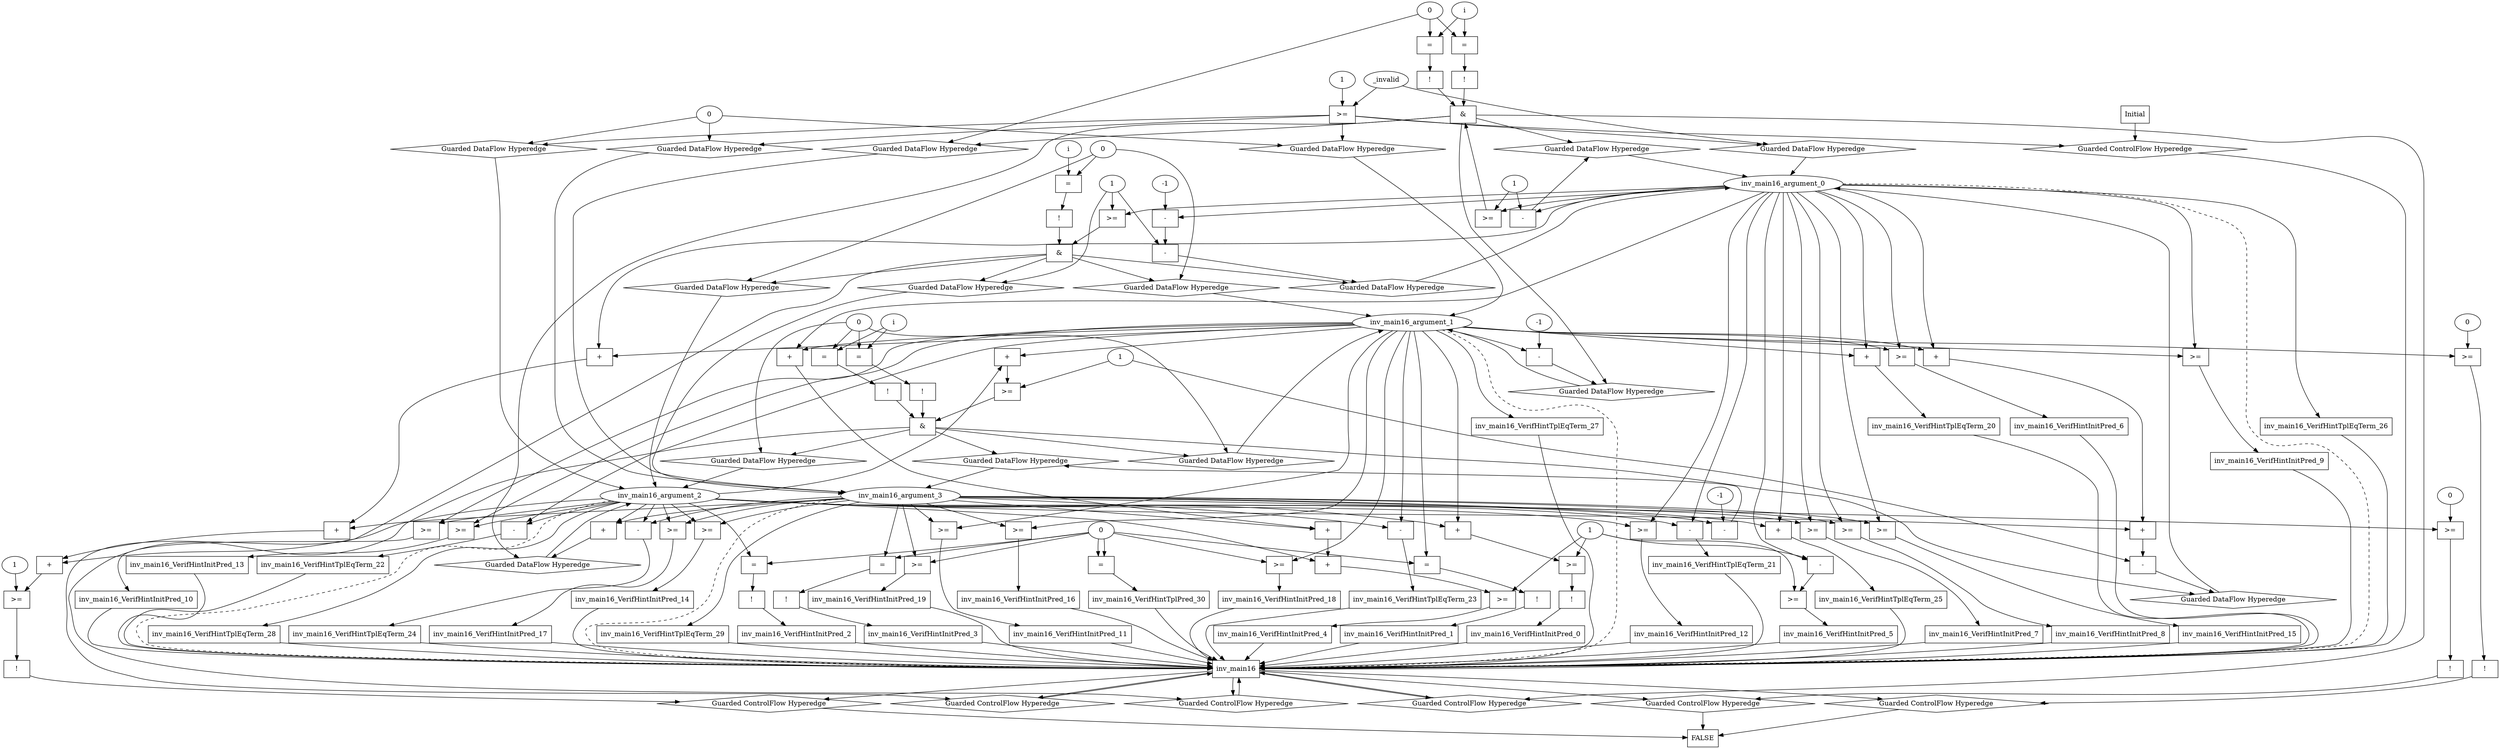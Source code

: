 digraph dag {
inv_main16 [label="inv_main16" shape="rect"];
FALSE [label="FALSE" shape="rect"];
Initial [label="Initial" shape="rect"];
ControlFowHyperEdge_0 [label="Guarded ControlFlow Hyperedge" shape="diamond"];
Initial -> ControlFowHyperEdge_0[label=""]
ControlFowHyperEdge_0 -> inv_main16[label=""]
ControlFowHyperEdge_1 [label="Guarded ControlFlow Hyperedge" shape="diamond"];
inv_main16 -> ControlFowHyperEdge_1[label=""]
ControlFowHyperEdge_1 -> inv_main16[label=""]
ControlFowHyperEdge_2 [label="Guarded ControlFlow Hyperedge" shape="diamond"];
inv_main16 -> ControlFowHyperEdge_2[label=""]
ControlFowHyperEdge_2 -> inv_main16[label=""]
ControlFowHyperEdge_3 [label="Guarded ControlFlow Hyperedge" shape="diamond"];
inv_main16 -> ControlFowHyperEdge_3[label=""]
ControlFowHyperEdge_3 -> inv_main16[label=""]
ControlFowHyperEdge_4 [label="Guarded ControlFlow Hyperedge" shape="diamond"];
inv_main16 -> ControlFowHyperEdge_4[label=""]
ControlFowHyperEdge_4 -> FALSE[label=""]
ControlFowHyperEdge_5 [label="Guarded ControlFlow Hyperedge" shape="diamond"];
inv_main16 -> ControlFowHyperEdge_5[label=""]
ControlFowHyperEdge_5 -> FALSE[label=""]
ControlFowHyperEdge_6 [label="Guarded ControlFlow Hyperedge" shape="diamond"];
inv_main16 -> ControlFowHyperEdge_6[label=""]
ControlFowHyperEdge_6 -> FALSE[label=""]
inv_main16_argument_0 [label="inv_main16_argument_0" shape="oval"];
inv_main16_argument_0 -> inv_main16[label="" style="dashed"]
inv_main16_argument_1 [label="inv_main16_argument_1" shape="oval"];
inv_main16_argument_1 -> inv_main16[label="" style="dashed"]
inv_main16_argument_2 [label="inv_main16_argument_2" shape="oval"];
inv_main16_argument_2 -> inv_main16[label="" style="dashed"]
inv_main16_argument_3 [label="inv_main16_argument_3" shape="oval"];
inv_main16_argument_3 -> inv_main16[label="" style="dashed"]

xxxinv_main16___Initial_0xxxguard_0_node_0 [label=">=" shape="rect"];
xxxinv_main16___Initial_0xxxguard_0_node_2 [label="1"];
xxxinv_main16___Initial_0xxxdataFlow_0_node_0->xxxinv_main16___Initial_0xxxguard_0_node_0
xxxinv_main16___Initial_0xxxguard_0_node_2->xxxinv_main16___Initial_0xxxguard_0_node_0

xxxinv_main16___Initial_0xxxguard_0_node_0->ControlFowHyperEdge_0 [label=""];
xxxinv_main16___Initial_0xxxdataFlow_0_node_0 [label="_invalid"];

xxxinv_main16___Initial_0xxxdataFlow_0_node_0->DataFowHyperEdge_0_inv_main16_argument_0 [label=""];
xxxinv_main16___Initial_0xxxdataFlow1_node_0 [label="0"];

xxxinv_main16___Initial_0xxxdataFlow1_node_0->DataFowHyperEdge_0_inv_main16_argument_1 [label=""];

xxxinv_main16___Initial_0xxxdataFlow1_node_0->DataFowHyperEdge_0_inv_main16_argument_2 [label=""];

xxxinv_main16___Initial_0xxxdataFlow1_node_0->DataFowHyperEdge_0_inv_main16_argument_3 [label=""];
xxxinv_main16___inv_main16_1xxx_and [label="&" shape="rect"];
xxxinv_main16___inv_main16_1xxxguard_0_node_0 [label=">=" shape="rect"];
inv_main16_argument_0->xxxinv_main16___inv_main16_1xxxguard_0_node_0
xxxinv_main16___inv_main16_1xxxdataFlow_0_node_2->xxxinv_main16___inv_main16_1xxxguard_0_node_0

xxxinv_main16___inv_main16_1xxxguard_0_node_0->xxxinv_main16___inv_main16_1xxx_and [label=""];
xxxinv_main16___inv_main16_1xxxguard1_node_0 [label="!" shape="rect"];
xxxinv_main16___inv_main16_1xxxguard1_node_1 [label="=" shape="rect"];
xxxinv_main16___inv_main16_1xxxguard1_node_2 [label="i"];
xxxinv_main16___inv_main16_1xxxguard1_node_1->xxxinv_main16___inv_main16_1xxxguard1_node_0
xxxinv_main16___inv_main16_1xxxguard1_node_2->xxxinv_main16___inv_main16_1xxxguard1_node_1
xxxinv_main16___inv_main16_1xxxdataFlow3_node_0->xxxinv_main16___inv_main16_1xxxguard1_node_1

xxxinv_main16___inv_main16_1xxxguard1_node_0->xxxinv_main16___inv_main16_1xxx_and [label=""];
xxxinv_main16___inv_main16_1xxxguard2_node_0 [label="!" shape="rect"];
xxxinv_main16___inv_main16_1xxxguard2_node_1 [label="=" shape="rect"];
xxxinv_main16___inv_main16_1xxxguard2_node_1->xxxinv_main16___inv_main16_1xxxguard2_node_0
xxxinv_main16___inv_main16_1xxxguard1_node_2->xxxinv_main16___inv_main16_1xxxguard2_node_1
xxxinv_main16___inv_main16_1xxxdataFlow3_node_0->xxxinv_main16___inv_main16_1xxxguard2_node_1

xxxinv_main16___inv_main16_1xxxguard2_node_0->xxxinv_main16___inv_main16_1xxx_and [label=""];
xxxinv_main16___inv_main16_1xxx_and->ControlFowHyperEdge_1 [label=""];
xxxinv_main16___inv_main16_1xxxdataFlow_0_node_0 [label="-" shape="rect"];
xxxinv_main16___inv_main16_1xxxdataFlow_0_node_2 [label="1"];
inv_main16_argument_0->xxxinv_main16___inv_main16_1xxxdataFlow_0_node_0
xxxinv_main16___inv_main16_1xxxdataFlow_0_node_2->xxxinv_main16___inv_main16_1xxxdataFlow_0_node_0

xxxinv_main16___inv_main16_1xxxdataFlow_0_node_0->DataFowHyperEdge_1_inv_main16_argument_0 [label=""];
xxxinv_main16___inv_main16_1xxxdataFlow1_node_0 [label="-" shape="rect"];
xxxinv_main16___inv_main16_1xxxdataFlow1_node_2 [label="-1"];
inv_main16_argument_1->xxxinv_main16___inv_main16_1xxxdataFlow1_node_0
xxxinv_main16___inv_main16_1xxxdataFlow1_node_2->xxxinv_main16___inv_main16_1xxxdataFlow1_node_0

xxxinv_main16___inv_main16_1xxxdataFlow1_node_0->DataFowHyperEdge_1_inv_main16_argument_1 [label=""];
xxxinv_main16___inv_main16_1xxxdataFlow2_node_0 [label="+" shape="rect"];
inv_main16_argument_2->xxxinv_main16___inv_main16_1xxxdataFlow2_node_0
inv_main16_argument_3->xxxinv_main16___inv_main16_1xxxdataFlow2_node_0

xxxinv_main16___inv_main16_1xxxdataFlow2_node_0->DataFowHyperEdge_1_inv_main16_argument_2 [label=""];
xxxinv_main16___inv_main16_1xxxdataFlow3_node_0 [label="0"];

xxxinv_main16___inv_main16_1xxxdataFlow3_node_0->DataFowHyperEdge_1_inv_main16_argument_3 [label=""];
xxxinv_main16___inv_main16_2xxx_and [label="&" shape="rect"];
xxxinv_main16___inv_main16_2xxxguard_0_node_0 [label=">=" shape="rect"];
xxxinv_main16___inv_main16_2xxxguard_0_node_1 [label="+" shape="rect"];
xxxinv_main16___inv_main16_2xxxguard_0_node_1->xxxinv_main16___inv_main16_2xxxguard_0_node_0
xxxinv_main16___inv_main16_2xxxdataFlow_0_node_6->xxxinv_main16___inv_main16_2xxxguard_0_node_0
inv_main16_argument_2->xxxinv_main16___inv_main16_2xxxguard_0_node_1
inv_main16_argument_1->xxxinv_main16___inv_main16_2xxxguard_0_node_1

xxxinv_main16___inv_main16_2xxxguard_0_node_0->xxxinv_main16___inv_main16_2xxx_and [label=""];
xxxinv_main16___inv_main16_2xxxguard1_node_0 [label="!" shape="rect"];
xxxinv_main16___inv_main16_2xxxguard1_node_1 [label="=" shape="rect"];
xxxinv_main16___inv_main16_2xxxguard1_node_2 [label="i"];
xxxinv_main16___inv_main16_2xxxguard1_node_1->xxxinv_main16___inv_main16_2xxxguard1_node_0
xxxinv_main16___inv_main16_2xxxguard1_node_2->xxxinv_main16___inv_main16_2xxxguard1_node_1
xxxinv_main16___inv_main16_2xxxdataFlow1_node_0->xxxinv_main16___inv_main16_2xxxguard1_node_1

xxxinv_main16___inv_main16_2xxxguard1_node_0->xxxinv_main16___inv_main16_2xxx_and [label=""];
xxxinv_main16___inv_main16_2xxxguard2_node_0 [label="!" shape="rect"];
xxxinv_main16___inv_main16_2xxxguard2_node_1 [label="=" shape="rect"];
xxxinv_main16___inv_main16_2xxxguard2_node_1->xxxinv_main16___inv_main16_2xxxguard2_node_0
xxxinv_main16___inv_main16_2xxxguard1_node_2->xxxinv_main16___inv_main16_2xxxguard2_node_1
xxxinv_main16___inv_main16_2xxxdataFlow1_node_0->xxxinv_main16___inv_main16_2xxxguard2_node_1

xxxinv_main16___inv_main16_2xxxguard2_node_0->xxxinv_main16___inv_main16_2xxx_and [label=""];
xxxinv_main16___inv_main16_2xxx_and->ControlFowHyperEdge_2 [label=""];
xxxinv_main16___inv_main16_2xxxdataFlow_0_node_0 [label="-" shape="rect"];
xxxinv_main16___inv_main16_2xxxdataFlow_0_node_1 [label="+" shape="rect"];
xxxinv_main16___inv_main16_2xxxdataFlow_0_node_2 [label="+" shape="rect"];
xxxinv_main16___inv_main16_2xxxdataFlow_0_node_6 [label="1"];
xxxinv_main16___inv_main16_2xxxdataFlow_0_node_1->xxxinv_main16___inv_main16_2xxxdataFlow_0_node_0
xxxinv_main16___inv_main16_2xxxdataFlow_0_node_6->xxxinv_main16___inv_main16_2xxxdataFlow_0_node_0
xxxinv_main16___inv_main16_2xxxdataFlow_0_node_2->xxxinv_main16___inv_main16_2xxxdataFlow_0_node_1
inv_main16_argument_2->xxxinv_main16___inv_main16_2xxxdataFlow_0_node_1
inv_main16_argument_0->xxxinv_main16___inv_main16_2xxxdataFlow_0_node_2
inv_main16_argument_1->xxxinv_main16___inv_main16_2xxxdataFlow_0_node_2

xxxinv_main16___inv_main16_2xxxdataFlow_0_node_0->DataFowHyperEdge_2_inv_main16_argument_0 [label=""];
xxxinv_main16___inv_main16_2xxxdataFlow1_node_0 [label="0"];

xxxinv_main16___inv_main16_2xxxdataFlow1_node_0->DataFowHyperEdge_2_inv_main16_argument_1 [label=""];

xxxinv_main16___inv_main16_2xxxdataFlow1_node_0->DataFowHyperEdge_2_inv_main16_argument_2 [label=""];
xxxinv_main16___inv_main16_2xxxdataFlow3_node_0 [label="-" shape="rect"];
xxxinv_main16___inv_main16_2xxxdataFlow3_node_2 [label="-1"];
inv_main16_argument_3->xxxinv_main16___inv_main16_2xxxdataFlow3_node_0
xxxinv_main16___inv_main16_2xxxdataFlow3_node_2->xxxinv_main16___inv_main16_2xxxdataFlow3_node_0

xxxinv_main16___inv_main16_2xxxdataFlow3_node_0->DataFowHyperEdge_2_inv_main16_argument_3 [label=""];
xxxinv_main16___inv_main16_3xxx_and [label="&" shape="rect"];
xxxinv_main16___inv_main16_3xxxguard_0_node_0 [label=">=" shape="rect"];
inv_main16_argument_0->xxxinv_main16___inv_main16_3xxxguard_0_node_0
xxxinv_main16___inv_main16_3xxxdataFlow_0_node_4->xxxinv_main16___inv_main16_3xxxguard_0_node_0

xxxinv_main16___inv_main16_3xxxguard_0_node_0->xxxinv_main16___inv_main16_3xxx_and [label=""];
xxxinv_main16___inv_main16_3xxxguard1_node_0 [label="!" shape="rect"];
xxxinv_main16___inv_main16_3xxxguard1_node_1 [label="=" shape="rect"];
xxxinv_main16___inv_main16_3xxxguard1_node_2 [label="i"];
xxxinv_main16___inv_main16_3xxxguard1_node_1->xxxinv_main16___inv_main16_3xxxguard1_node_0
xxxinv_main16___inv_main16_3xxxguard1_node_2->xxxinv_main16___inv_main16_3xxxguard1_node_1
xxxinv_main16___inv_main16_3xxxdataFlow1_node_0->xxxinv_main16___inv_main16_3xxxguard1_node_1

xxxinv_main16___inv_main16_3xxxguard1_node_0->xxxinv_main16___inv_main16_3xxx_and [label=""];
xxxinv_main16___inv_main16_3xxx_and->ControlFowHyperEdge_3 [label=""];
xxxinv_main16___inv_main16_3xxxdataFlow_0_node_0 [label="-" shape="rect"];
xxxinv_main16___inv_main16_3xxxdataFlow_0_node_1 [label="-" shape="rect"];
xxxinv_main16___inv_main16_3xxxdataFlow_0_node_3 [label="-1"];
xxxinv_main16___inv_main16_3xxxdataFlow_0_node_4 [label="1"];
xxxinv_main16___inv_main16_3xxxdataFlow_0_node_1->xxxinv_main16___inv_main16_3xxxdataFlow_0_node_0
xxxinv_main16___inv_main16_3xxxdataFlow_0_node_4->xxxinv_main16___inv_main16_3xxxdataFlow_0_node_0
inv_main16_argument_0->xxxinv_main16___inv_main16_3xxxdataFlow_0_node_1
xxxinv_main16___inv_main16_3xxxdataFlow_0_node_3->xxxinv_main16___inv_main16_3xxxdataFlow_0_node_1

xxxinv_main16___inv_main16_3xxxdataFlow_0_node_0->DataFowHyperEdge_3_inv_main16_argument_0 [label=""];
xxxinv_main16___inv_main16_3xxxdataFlow1_node_0 [label="0"];

xxxinv_main16___inv_main16_3xxxdataFlow1_node_0->DataFowHyperEdge_3_inv_main16_argument_1 [label=""];

xxxinv_main16___inv_main16_3xxxdataFlow1_node_0->DataFowHyperEdge_3_inv_main16_argument_2 [label=""];

xxxinv_main16___inv_main16_3xxxdataFlow_0_node_4->DataFowHyperEdge_3_inv_main16_argument_3 [label=""];
xxxFALSE___inv_main16_4xxxguard_0_node_0 [label="!" shape="rect"];
xxxFALSE___inv_main16_4xxxguard_0_node_1 [label=">=" shape="rect"];
xxxFALSE___inv_main16_4xxxguard_0_node_3 [label="0"];
xxxFALSE___inv_main16_4xxxguard_0_node_1->xxxFALSE___inv_main16_4xxxguard_0_node_0
inv_main16_argument_3->xxxFALSE___inv_main16_4xxxguard_0_node_1
xxxFALSE___inv_main16_4xxxguard_0_node_3->xxxFALSE___inv_main16_4xxxguard_0_node_1

xxxFALSE___inv_main16_4xxxguard_0_node_0->ControlFowHyperEdge_4 [label=""];
xxxFALSE___inv_main16_5xxxguard_0_node_0 [label="!" shape="rect"];
xxxFALSE___inv_main16_5xxxguard_0_node_1 [label=">=" shape="rect"];
xxxFALSE___inv_main16_5xxxguard_0_node_3 [label="0"];
xxxFALSE___inv_main16_5xxxguard_0_node_1->xxxFALSE___inv_main16_5xxxguard_0_node_0
inv_main16_argument_1->xxxFALSE___inv_main16_5xxxguard_0_node_1
xxxFALSE___inv_main16_5xxxguard_0_node_3->xxxFALSE___inv_main16_5xxxguard_0_node_1

xxxFALSE___inv_main16_5xxxguard_0_node_0->ControlFowHyperEdge_5 [label=""];
xxxFALSE___inv_main16_6xxxguard_0_node_0 [label="!" shape="rect"];
xxxFALSE___inv_main16_6xxxguard_0_node_1 [label=">=" shape="rect"];
xxxFALSE___inv_main16_6xxxguard_0_node_2 [label="+" shape="rect"];
xxxFALSE___inv_main16_6xxxguard_0_node_3 [label="+" shape="rect"];
xxxFALSE___inv_main16_6xxxguard_0_node_4 [label="+" shape="rect"];
xxxFALSE___inv_main16_6xxxguard_0_node_9 [label="1"];
xxxFALSE___inv_main16_6xxxguard_0_node_1->xxxFALSE___inv_main16_6xxxguard_0_node_0
xxxFALSE___inv_main16_6xxxguard_0_node_2->xxxFALSE___inv_main16_6xxxguard_0_node_1
xxxFALSE___inv_main16_6xxxguard_0_node_9->xxxFALSE___inv_main16_6xxxguard_0_node_1
xxxFALSE___inv_main16_6xxxguard_0_node_3->xxxFALSE___inv_main16_6xxxguard_0_node_2
inv_main16_argument_2->xxxFALSE___inv_main16_6xxxguard_0_node_2
xxxFALSE___inv_main16_6xxxguard_0_node_4->xxxFALSE___inv_main16_6xxxguard_0_node_3
inv_main16_argument_3->xxxFALSE___inv_main16_6xxxguard_0_node_3
inv_main16_argument_0->xxxFALSE___inv_main16_6xxxguard_0_node_4
inv_main16_argument_1->xxxFALSE___inv_main16_6xxxguard_0_node_4

xxxFALSE___inv_main16_6xxxguard_0_node_0->ControlFowHyperEdge_6 [label=""];
DataFowHyperEdge_0_inv_main16_argument_0 [label="Guarded DataFlow Hyperedge" shape="diamond"];
DataFowHyperEdge_0_inv_main16_argument_0 -> inv_main16_argument_0[label=""]
xxxinv_main16___Initial_0xxxguard_0_node_0 -> DataFowHyperEdge_0_inv_main16_argument_0[label=""]
DataFowHyperEdge_0_inv_main16_argument_1 [label="Guarded DataFlow Hyperedge" shape="diamond"];
DataFowHyperEdge_0_inv_main16_argument_1 -> inv_main16_argument_1[label=""]
xxxinv_main16___Initial_0xxxguard_0_node_0 -> DataFowHyperEdge_0_inv_main16_argument_1[label=""]
DataFowHyperEdge_0_inv_main16_argument_2 [label="Guarded DataFlow Hyperedge" shape="diamond"];
DataFowHyperEdge_0_inv_main16_argument_2 -> inv_main16_argument_2[label=""]
xxxinv_main16___Initial_0xxxguard_0_node_0 -> DataFowHyperEdge_0_inv_main16_argument_2[label=""]
DataFowHyperEdge_0_inv_main16_argument_3 [label="Guarded DataFlow Hyperedge" shape="diamond"];
DataFowHyperEdge_0_inv_main16_argument_3 -> inv_main16_argument_3[label=""]
xxxinv_main16___Initial_0xxxguard_0_node_0 -> DataFowHyperEdge_0_inv_main16_argument_3[label=""]
DataFowHyperEdge_1_inv_main16_argument_0 [label="Guarded DataFlow Hyperedge" shape="diamond"];
DataFowHyperEdge_1_inv_main16_argument_0 -> inv_main16_argument_0[label=""]
xxxinv_main16___inv_main16_1xxx_and -> DataFowHyperEdge_1_inv_main16_argument_0[label=""]
DataFowHyperEdge_1_inv_main16_argument_1 [label="Guarded DataFlow Hyperedge" shape="diamond"];
DataFowHyperEdge_1_inv_main16_argument_1 -> inv_main16_argument_1[label=""]
xxxinv_main16___inv_main16_1xxx_and -> DataFowHyperEdge_1_inv_main16_argument_1[label=""]
DataFowHyperEdge_1_inv_main16_argument_2 [label="Guarded DataFlow Hyperedge" shape="diamond"];
DataFowHyperEdge_1_inv_main16_argument_2 -> inv_main16_argument_2[label=""]
xxxinv_main16___inv_main16_1xxx_and -> DataFowHyperEdge_1_inv_main16_argument_2[label=""]
DataFowHyperEdge_1_inv_main16_argument_3 [label="Guarded DataFlow Hyperedge" shape="diamond"];
DataFowHyperEdge_1_inv_main16_argument_3 -> inv_main16_argument_3[label=""]
xxxinv_main16___inv_main16_1xxx_and -> DataFowHyperEdge_1_inv_main16_argument_3[label=""]
DataFowHyperEdge_2_inv_main16_argument_0 [label="Guarded DataFlow Hyperedge" shape="diamond"];
DataFowHyperEdge_2_inv_main16_argument_0 -> inv_main16_argument_0[label=""]
xxxinv_main16___inv_main16_2xxx_and -> DataFowHyperEdge_2_inv_main16_argument_0[label=""]
DataFowHyperEdge_2_inv_main16_argument_1 [label="Guarded DataFlow Hyperedge" shape="diamond"];
DataFowHyperEdge_2_inv_main16_argument_1 -> inv_main16_argument_1[label=""]
xxxinv_main16___inv_main16_2xxx_and -> DataFowHyperEdge_2_inv_main16_argument_1[label=""]
DataFowHyperEdge_2_inv_main16_argument_2 [label="Guarded DataFlow Hyperedge" shape="diamond"];
DataFowHyperEdge_2_inv_main16_argument_2 -> inv_main16_argument_2[label=""]
xxxinv_main16___inv_main16_2xxx_and -> DataFowHyperEdge_2_inv_main16_argument_2[label=""]
DataFowHyperEdge_2_inv_main16_argument_3 [label="Guarded DataFlow Hyperedge" shape="diamond"];
DataFowHyperEdge_2_inv_main16_argument_3 -> inv_main16_argument_3[label=""]
xxxinv_main16___inv_main16_2xxx_and -> DataFowHyperEdge_2_inv_main16_argument_3[label=""]
DataFowHyperEdge_3_inv_main16_argument_0 [label="Guarded DataFlow Hyperedge" shape="diamond"];
DataFowHyperEdge_3_inv_main16_argument_0 -> inv_main16_argument_0[label=""]
xxxinv_main16___inv_main16_3xxx_and -> DataFowHyperEdge_3_inv_main16_argument_0[label=""]
DataFowHyperEdge_3_inv_main16_argument_1 [label="Guarded DataFlow Hyperedge" shape="diamond"];
DataFowHyperEdge_3_inv_main16_argument_1 -> inv_main16_argument_1[label=""]
xxxinv_main16___inv_main16_3xxx_and -> DataFowHyperEdge_3_inv_main16_argument_1[label=""]
DataFowHyperEdge_3_inv_main16_argument_2 [label="Guarded DataFlow Hyperedge" shape="diamond"];
DataFowHyperEdge_3_inv_main16_argument_2 -> inv_main16_argument_2[label=""]
xxxinv_main16___inv_main16_3xxx_and -> DataFowHyperEdge_3_inv_main16_argument_2[label=""]
DataFowHyperEdge_3_inv_main16_argument_3 [label="Guarded DataFlow Hyperedge" shape="diamond"];
DataFowHyperEdge_3_inv_main16_argument_3 -> inv_main16_argument_3[label=""]
xxxinv_main16___inv_main16_3xxx_and -> DataFowHyperEdge_3_inv_main16_argument_3[label=""]




inv_main16_VerifHintInitPred_0 [label="inv_main16_VerifHintInitPred_0" shape="rect"];
inv_main16predicate_0_node_0 -> inv_main16_VerifHintInitPred_0[label="" ];
inv_main16_VerifHintInitPred_0 -> inv_main16[label="" ];
inv_main16predicate_0_node_0 [label="!" shape="rect"];
inv_main16predicate_0_node_1 [label=">=" shape="rect"];
inv_main16predicate_0_node_2 [label="+" shape="rect"];
inv_main16_argument_2 [label="inv_main16_argument_2"];
inv_main16_argument_1 [label="inv_main16_argument_1"];
inv_main16predicate_0_node_5 [label="1"];
inv_main16predicate_0_node_1->inv_main16predicate_0_node_0
inv_main16predicate_0_node_2->inv_main16predicate_0_node_1
inv_main16predicate_0_node_5->inv_main16predicate_0_node_1
inv_main16_argument_1->inv_main16predicate_0_node_2
inv_main16_argument_2->inv_main16predicate_0_node_2

inv_main16_VerifHintInitPred_1 [label="inv_main16_VerifHintInitPred_1" shape="rect"];
inv_main16predicate_1_node_0 -> inv_main16_VerifHintInitPred_1[label="" ];
inv_main16_VerifHintInitPred_1 -> inv_main16[label="" ];
inv_main16predicate_1_node_0 [label="!" shape="rect"];
inv_main16predicate_1_node_1 [label="=" shape="rect"];
inv_main16_argument_1 [label="inv_main16_argument_1"];
inv_main16predicate_1_node_3 [label="0"];
inv_main16predicate_1_node_1->inv_main16predicate_1_node_0
inv_main16predicate_1_node_3->inv_main16predicate_1_node_1
inv_main16_argument_1->inv_main16predicate_1_node_1

inv_main16_VerifHintInitPred_2 [label="inv_main16_VerifHintInitPred_2" shape="rect"];
inv_main16predicate_2_node_0 -> inv_main16_VerifHintInitPred_2[label="" ];
inv_main16_VerifHintInitPred_2 -> inv_main16[label="" ];
inv_main16predicate_2_node_0 [label="!" shape="rect"];
inv_main16predicate_2_node_1 [label="=" shape="rect"];
inv_main16_argument_2 [label="inv_main16_argument_2"];
inv_main16predicate_2_node_1->inv_main16predicate_2_node_0
inv_main16predicate_1_node_3->inv_main16predicate_2_node_1
inv_main16_argument_2->inv_main16predicate_2_node_1

inv_main16_VerifHintInitPred_3 [label="inv_main16_VerifHintInitPred_3" shape="rect"];
inv_main16predicate_3_node_0 -> inv_main16_VerifHintInitPred_3[label="" ];
inv_main16_VerifHintInitPred_3 -> inv_main16[label="" ];
inv_main16predicate_3_node_0 [label="!" shape="rect"];
inv_main16predicate_3_node_1 [label="=" shape="rect"];
inv_main16_argument_3 [label="inv_main16_argument_3"];
inv_main16predicate_3_node_1->inv_main16predicate_3_node_0
inv_main16predicate_1_node_3->inv_main16predicate_3_node_1
inv_main16_argument_3->inv_main16predicate_3_node_1

inv_main16_VerifHintInitPred_4 [label="inv_main16_VerifHintInitPred_4" shape="rect"];
inv_main16predicate_4_node_0 -> inv_main16_VerifHintInitPred_4[label="" ];
inv_main16_VerifHintInitPred_4 -> inv_main16[label="" ];
inv_main16predicate_4_node_0 [label=">=" shape="rect"];
inv_main16predicate_4_node_1 [label="+" shape="rect"];
inv_main16predicate_4_node_2 [label="+" shape="rect"];
inv_main16predicate_4_node_3 [label="+" shape="rect"];
inv_main16_argument_0 [label="inv_main16_argument_0"];
inv_main16_argument_1 [label="inv_main16_argument_1"];
inv_main16_argument_3 [label="inv_main16_argument_3"];
inv_main16_argument_2 [label="inv_main16_argument_2"];
inv_main16predicate_4_node_1->inv_main16predicate_4_node_0
inv_main16predicate_0_node_5->inv_main16predicate_4_node_0
inv_main16predicate_4_node_2->inv_main16predicate_4_node_1
inv_main16_argument_2->inv_main16predicate_4_node_1
inv_main16predicate_4_node_3->inv_main16predicate_4_node_2
inv_main16_argument_3->inv_main16predicate_4_node_2
inv_main16_argument_1->inv_main16predicate_4_node_3
inv_main16_argument_0->inv_main16predicate_4_node_3

inv_main16_VerifHintInitPred_5 [label="inv_main16_VerifHintInitPred_5" shape="rect"];
inv_main16predicate_5_node_0 -> inv_main16_VerifHintInitPred_5[label="" ];
inv_main16_VerifHintInitPred_5 -> inv_main16[label="" ];
inv_main16predicate_5_node_0 [label=">=" shape="rect"];
inv_main16predicate_5_node_1 [label="-" shape="rect"];
inv_main16_argument_0 [label="inv_main16_argument_0"];
inv_main16predicate_5_node_1->inv_main16predicate_5_node_0
inv_main16predicate_0_node_5->inv_main16predicate_5_node_0
inv_main16predicate_0_node_5->inv_main16predicate_5_node_1
inv_main16_argument_0->inv_main16predicate_5_node_1

inv_main16_VerifHintInitPred_6 [label="inv_main16_VerifHintInitPred_6" shape="rect"];
inv_main16predicate_6_node_0 -> inv_main16_VerifHintInitPred_6[label="" ];
inv_main16_VerifHintInitPred_6 -> inv_main16[label="" ];
inv_main16predicate_6_node_0 [label=">=" shape="rect"];
inv_main16_argument_0 [label="inv_main16_argument_0"];
inv_main16_argument_1 [label="inv_main16_argument_1"];
inv_main16_argument_1->inv_main16predicate_6_node_0
inv_main16_argument_0->inv_main16predicate_6_node_0

inv_main16_VerifHintInitPred_7 [label="inv_main16_VerifHintInitPred_7" shape="rect"];
inv_main16predicate_7_node_0 -> inv_main16_VerifHintInitPred_7[label="" ];
inv_main16_VerifHintInitPred_7 -> inv_main16[label="" ];
inv_main16predicate_7_node_0 [label=">=" shape="rect"];
inv_main16_argument_0 [label="inv_main16_argument_0"];
inv_main16_argument_2 [label="inv_main16_argument_2"];
inv_main16_argument_2->inv_main16predicate_7_node_0
inv_main16_argument_0->inv_main16predicate_7_node_0

inv_main16_VerifHintInitPred_8 [label="inv_main16_VerifHintInitPred_8" shape="rect"];
inv_main16predicate_8_node_0 -> inv_main16_VerifHintInitPred_8[label="" ];
inv_main16_VerifHintInitPred_8 -> inv_main16[label="" ];
inv_main16predicate_8_node_0 [label=">=" shape="rect"];
inv_main16_argument_0 [label="inv_main16_argument_0"];
inv_main16_argument_3 [label="inv_main16_argument_3"];
inv_main16_argument_3->inv_main16predicate_8_node_0
inv_main16_argument_0->inv_main16predicate_8_node_0

inv_main16_VerifHintInitPred_9 [label="inv_main16_VerifHintInitPred_9" shape="rect"];
inv_main16predicate_9_node_0 -> inv_main16_VerifHintInitPred_9[label="" ];
inv_main16_VerifHintInitPred_9 -> inv_main16[label="" ];
inv_main16predicate_9_node_0 [label=">=" shape="rect"];
inv_main16_argument_1 [label="inv_main16_argument_1"];
inv_main16_argument_0 [label="inv_main16_argument_0"];
inv_main16_argument_0->inv_main16predicate_9_node_0
inv_main16_argument_1->inv_main16predicate_9_node_0

inv_main16_VerifHintInitPred_10 [label="inv_main16_VerifHintInitPred_10" shape="rect"];
inv_main16predicate_10_node_0 -> inv_main16_VerifHintInitPred_10[label="" ];
inv_main16_VerifHintInitPred_10 -> inv_main16[label="" ];
inv_main16predicate_10_node_0 [label=">=" shape="rect"];
inv_main16_argument_1 [label="inv_main16_argument_1"];
inv_main16_argument_2 [label="inv_main16_argument_2"];
inv_main16_argument_2->inv_main16predicate_10_node_0
inv_main16_argument_1->inv_main16predicate_10_node_0

inv_main16_VerifHintInitPred_11 [label="inv_main16_VerifHintInitPred_11" shape="rect"];
inv_main16predicate_11_node_0 -> inv_main16_VerifHintInitPred_11[label="" ];
inv_main16_VerifHintInitPred_11 -> inv_main16[label="" ];
inv_main16predicate_11_node_0 [label=">=" shape="rect"];
inv_main16_argument_1 [label="inv_main16_argument_1"];
inv_main16_argument_3 [label="inv_main16_argument_3"];
inv_main16_argument_3->inv_main16predicate_11_node_0
inv_main16_argument_1->inv_main16predicate_11_node_0

inv_main16_VerifHintInitPred_12 [label="inv_main16_VerifHintInitPred_12" shape="rect"];
inv_main16predicate_12_node_0 -> inv_main16_VerifHintInitPred_12[label="" ];
inv_main16_VerifHintInitPred_12 -> inv_main16[label="" ];
inv_main16predicate_12_node_0 [label=">=" shape="rect"];
inv_main16_argument_2 [label="inv_main16_argument_2"];
inv_main16_argument_0 [label="inv_main16_argument_0"];
inv_main16_argument_0->inv_main16predicate_12_node_0
inv_main16_argument_2->inv_main16predicate_12_node_0

inv_main16_VerifHintInitPred_13 [label="inv_main16_VerifHintInitPred_13" shape="rect"];
inv_main16predicate_13_node_0 -> inv_main16_VerifHintInitPred_13[label="" ];
inv_main16_VerifHintInitPred_13 -> inv_main16[label="" ];
inv_main16predicate_13_node_0 [label=">=" shape="rect"];
inv_main16_argument_2 [label="inv_main16_argument_2"];
inv_main16_argument_1 [label="inv_main16_argument_1"];
inv_main16_argument_1->inv_main16predicate_13_node_0
inv_main16_argument_2->inv_main16predicate_13_node_0

inv_main16_VerifHintInitPred_14 [label="inv_main16_VerifHintInitPred_14" shape="rect"];
inv_main16predicate_14_node_0 -> inv_main16_VerifHintInitPred_14[label="" ];
inv_main16_VerifHintInitPred_14 -> inv_main16[label="" ];
inv_main16predicate_14_node_0 [label=">=" shape="rect"];
inv_main16_argument_2 [label="inv_main16_argument_2"];
inv_main16_argument_3 [label="inv_main16_argument_3"];
inv_main16_argument_3->inv_main16predicate_14_node_0
inv_main16_argument_2->inv_main16predicate_14_node_0

inv_main16_VerifHintInitPred_15 [label="inv_main16_VerifHintInitPred_15" shape="rect"];
inv_main16predicate_15_node_0 -> inv_main16_VerifHintInitPred_15[label="" ];
inv_main16_VerifHintInitPred_15 -> inv_main16[label="" ];
inv_main16predicate_15_node_0 [label=">=" shape="rect"];
inv_main16_argument_3 [label="inv_main16_argument_3"];
inv_main16_argument_0 [label="inv_main16_argument_0"];
inv_main16_argument_0->inv_main16predicate_15_node_0
inv_main16_argument_3->inv_main16predicate_15_node_0

inv_main16_VerifHintInitPred_16 [label="inv_main16_VerifHintInitPred_16" shape="rect"];
inv_main16predicate_16_node_0 -> inv_main16_VerifHintInitPred_16[label="" ];
inv_main16_VerifHintInitPred_16 -> inv_main16[label="" ];
inv_main16predicate_16_node_0 [label=">=" shape="rect"];
inv_main16_argument_3 [label="inv_main16_argument_3"];
inv_main16_argument_1 [label="inv_main16_argument_1"];
inv_main16_argument_1->inv_main16predicate_16_node_0
inv_main16_argument_3->inv_main16predicate_16_node_0

inv_main16_VerifHintInitPred_17 [label="inv_main16_VerifHintInitPred_17" shape="rect"];
inv_main16predicate_17_node_0 -> inv_main16_VerifHintInitPred_17[label="" ];
inv_main16_VerifHintInitPred_17 -> inv_main16[label="" ];
inv_main16predicate_17_node_0 [label=">=" shape="rect"];
inv_main16_argument_3 [label="inv_main16_argument_3"];
inv_main16_argument_2 [label="inv_main16_argument_2"];
inv_main16_argument_2->inv_main16predicate_17_node_0
inv_main16_argument_3->inv_main16predicate_17_node_0

inv_main16_VerifHintInitPred_18 [label="inv_main16_VerifHintInitPred_18" shape="rect"];
inv_main16predicate_18_node_0 -> inv_main16_VerifHintInitPred_18[label="" ];
inv_main16_VerifHintInitPred_18 -> inv_main16[label="" ];
inv_main16predicate_18_node_0 [label=">=" shape="rect"];
inv_main16_argument_1 [label="inv_main16_argument_1"];
inv_main16predicate_1_node_3->inv_main16predicate_18_node_0
inv_main16_argument_1->inv_main16predicate_18_node_0

inv_main16_VerifHintInitPred_19 [label="inv_main16_VerifHintInitPred_19" shape="rect"];
inv_main16predicate_19_node_0 -> inv_main16_VerifHintInitPred_19[label="" ];
inv_main16_VerifHintInitPred_19 -> inv_main16[label="" ];
inv_main16predicate_19_node_0 [label=">=" shape="rect"];
inv_main16_argument_3 [label="inv_main16_argument_3"];
inv_main16predicate_1_node_3->inv_main16predicate_19_node_0
inv_main16_argument_3->inv_main16predicate_19_node_0

inv_main16_VerifHintTplEqTerm_20 [label="inv_main16_VerifHintTplEqTerm_20" shape="rect"];
inv_main16predicate_20_node_0 -> inv_main16_VerifHintTplEqTerm_20[label="" ];
inv_main16_VerifHintTplEqTerm_20 -> inv_main16[label="" ];
inv_main16predicate_20_node_0 [label="+" shape="rect"];
inv_main16_argument_1 [label="inv_main16_argument_1"];
inv_main16_argument_0 [label="inv_main16_argument_0"];
inv_main16_argument_0->inv_main16predicate_20_node_0
inv_main16_argument_1->inv_main16predicate_20_node_0

inv_main16_VerifHintTplEqTerm_21 [label="inv_main16_VerifHintTplEqTerm_21" shape="rect"];
inv_main16predicate_21_node_0 -> inv_main16_VerifHintTplEqTerm_21[label="" ];
inv_main16_VerifHintTplEqTerm_21 -> inv_main16[label="" ];
inv_main16predicate_21_node_0 [label="-" shape="rect"];
inv_main16_argument_2 [label="inv_main16_argument_2"];
inv_main16_argument_0 [label="inv_main16_argument_0"];
inv_main16_argument_0->inv_main16predicate_21_node_0
inv_main16_argument_2->inv_main16predicate_21_node_0

inv_main16_VerifHintTplEqTerm_22 [label="inv_main16_VerifHintTplEqTerm_22" shape="rect"];
inv_main16predicate_22_node_0 -> inv_main16_VerifHintTplEqTerm_22[label="" ];
inv_main16_VerifHintTplEqTerm_22 -> inv_main16[label="" ];
inv_main16predicate_22_node_0 [label="-" shape="rect"];
inv_main16_argument_2 [label="inv_main16_argument_2"];
inv_main16_argument_1 [label="inv_main16_argument_1"];
inv_main16_argument_1->inv_main16predicate_22_node_0
inv_main16_argument_2->inv_main16predicate_22_node_0

inv_main16_VerifHintTplEqTerm_23 [label="inv_main16_VerifHintTplEqTerm_23" shape="rect"];
inv_main16predicate_23_node_0 -> inv_main16_VerifHintTplEqTerm_23[label="" ];
inv_main16_VerifHintTplEqTerm_23 -> inv_main16[label="" ];
inv_main16predicate_23_node_0 [label="-" shape="rect"];
inv_main16_argument_3 [label="inv_main16_argument_3"];
inv_main16_argument_1 [label="inv_main16_argument_1"];
inv_main16_argument_1->inv_main16predicate_23_node_0
inv_main16_argument_3->inv_main16predicate_23_node_0

inv_main16_VerifHintTplEqTerm_24 [label="inv_main16_VerifHintTplEqTerm_24" shape="rect"];
inv_main16predicate_24_node_0 -> inv_main16_VerifHintTplEqTerm_24[label="" ];
inv_main16_VerifHintTplEqTerm_24 -> inv_main16[label="" ];
inv_main16predicate_24_node_0 [label="-" shape="rect"];
inv_main16_argument_3 [label="inv_main16_argument_3"];
inv_main16_argument_2 [label="inv_main16_argument_2"];
inv_main16_argument_2->inv_main16predicate_24_node_0
inv_main16_argument_3->inv_main16predicate_24_node_0

inv_main16_VerifHintTplEqTerm_25 [label="inv_main16_VerifHintTplEqTerm_25" shape="rect"];
inv_main16predicate_25_node_0 -> inv_main16_VerifHintTplEqTerm_25[label="" ];
inv_main16_VerifHintTplEqTerm_25 -> inv_main16[label="" ];
inv_main16predicate_25_node_0 [label="+" shape="rect"];
inv_main16_argument_3 [label="inv_main16_argument_3"];
inv_main16_argument_0 [label="inv_main16_argument_0"];
inv_main16_argument_0->inv_main16predicate_25_node_0
inv_main16_argument_3->inv_main16predicate_25_node_0

inv_main16_VerifHintTplEqTerm_26 [label="inv_main16_VerifHintTplEqTerm_26" shape="rect"];
inv_main16_argument_0 -> inv_main16_VerifHintTplEqTerm_26[label="" ];
inv_main16_VerifHintTplEqTerm_26 -> inv_main16[label="" ];
inv_main16_argument_0 [label="inv_main16_argument_0"];

inv_main16_VerifHintTplEqTerm_27 [label="inv_main16_VerifHintTplEqTerm_27" shape="rect"];
inv_main16_argument_1 -> inv_main16_VerifHintTplEqTerm_27[label="" ];
inv_main16_VerifHintTplEqTerm_27 -> inv_main16[label="" ];
inv_main16_argument_1 [label="inv_main16_argument_1"];

inv_main16_VerifHintTplEqTerm_28 [label="inv_main16_VerifHintTplEqTerm_28" shape="rect"];
inv_main16_argument_2 -> inv_main16_VerifHintTplEqTerm_28[label="" ];
inv_main16_VerifHintTplEqTerm_28 -> inv_main16[label="" ];
inv_main16_argument_2 [label="inv_main16_argument_2"];

inv_main16_VerifHintTplEqTerm_29 [label="inv_main16_VerifHintTplEqTerm_29" shape="rect"];
inv_main16_argument_3 -> inv_main16_VerifHintTplEqTerm_29[label="" ];
inv_main16_VerifHintTplEqTerm_29 -> inv_main16[label="" ];
inv_main16_argument_3 [label="inv_main16_argument_3"];

inv_main16_VerifHintTplPred_30 [label="inv_main16_VerifHintTplPred_30" shape="rect"];
inv_main16predicate_30_node_0 -> inv_main16_VerifHintTplPred_30[label="" ];
inv_main16_VerifHintTplPred_30 -> inv_main16[label="" ];
inv_main16predicate_30_node_0 [label="=" shape="rect"];
inv_main16predicate_1_node_3->inv_main16predicate_30_node_0
inv_main16predicate_1_node_3->inv_main16predicate_30_node_0

}
